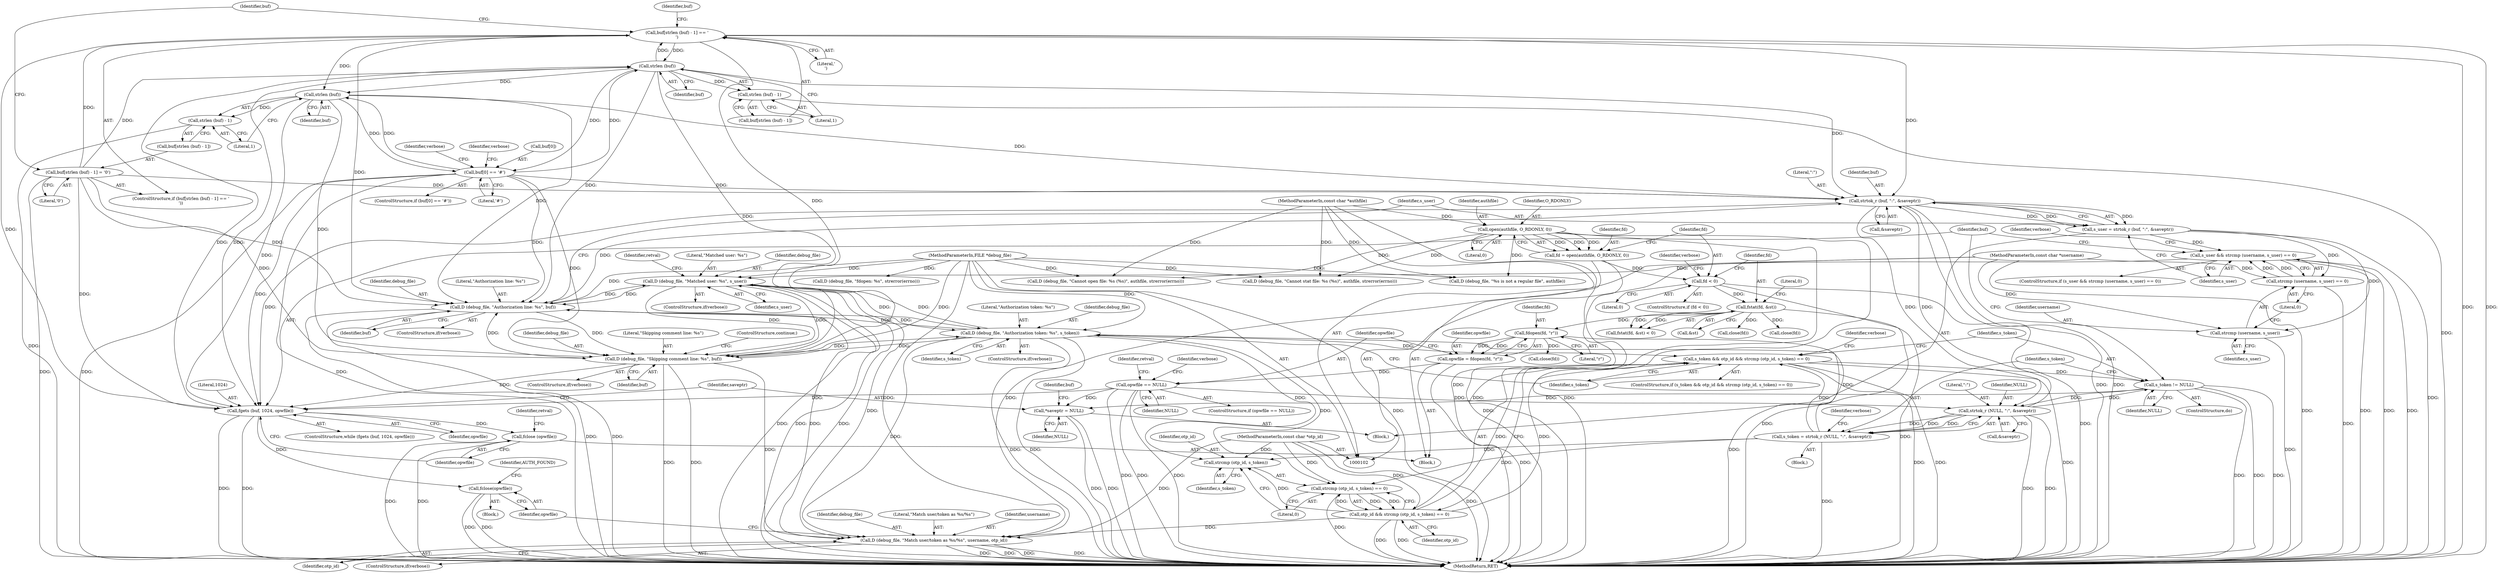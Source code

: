 digraph "0_yubico-pam_0f6ceabab0a8849b47f67d727aa526c2656089ba@API" {
"1000212" [label="(Call,buf[strlen (buf) - 1] == '\n')"];
"1000220" [label="(Call,buf[strlen (buf) - 1] = '\0')"];
"1000216" [label="(Call,strlen (buf))"];
"1000202" [label="(Call,fgets (buf, 1024, opwfile))"];
"1000224" [label="(Call,strlen (buf))"];
"1000212" [label="(Call,buf[strlen (buf) - 1] == '\n')"];
"1000229" [label="(Call,buf[0] == '#')"];
"1000250" [label="(Call,strtok_r (buf, \":\", &saveptr))"];
"1000244" [label="(Call,D (debug_file, \"Authorization line: %s\", buf))"];
"1000284" [label="(Call,D (debug_file, \"Authorization token: %s\", s_token))"];
"1000237" [label="(Call,D (debug_file, \"Skipping comment line: %s\", buf))"];
"1000266" [label="(Call,D (debug_file, \"Matched user: %s\", s_user))"];
"1000107" [label="(MethodParameterIn,FILE *debug_file)"];
"1000256" [label="(Call,s_user && strcmp (username, s_user) == 0)"];
"1000248" [label="(Call,s_user = strtok_r (buf, \":\", &saveptr))"];
"1000258" [label="(Call,strcmp (username, s_user) == 0)"];
"1000104" [label="(MethodParameterIn,const char *username)"];
"1000275" [label="(Call,s_token = strtok_r (NULL, \":\", &saveptr))"];
"1000277" [label="(Call,strtok_r (NULL, \":\", &saveptr))"];
"1000310" [label="(Call,s_token != NULL)"];
"1000289" [label="(Call,s_token && otp_id && strcmp (otp_id, s_token) == 0)"];
"1000291" [label="(Call,otp_id && strcmp (otp_id, s_token) == 0)"];
"1000105" [label="(MethodParameterIn,const char *otp_id)"];
"1000293" [label="(Call,strcmp (otp_id, s_token) == 0)"];
"1000183" [label="(Call,opwfile == NULL)"];
"1000177" [label="(Call,opwfile = fdopen(fd, \"r\"))"];
"1000179" [label="(Call,fdopen(fd, \"r\"))"];
"1000142" [label="(Call,fstat(fd, &st))"];
"1000126" [label="(Call,fd < 0)"];
"1000119" [label="(Call,fd = open(authfile, O_RDONLY, 0))"];
"1000121" [label="(Call,open(authfile, O_RDONLY, 0))"];
"1000103" [label="(MethodParameterIn,const char *authfile)"];
"1000223" [label="(Call,strlen (buf) - 1)"];
"1000208" [label="(Call,*saveptr = NULL)"];
"1000294" [label="(Call,strcmp (otp_id, s_token))"];
"1000301" [label="(Call,D (debug_file, \"Match user/token as %s/%s\", username, otp_id))"];
"1000259" [label="(Call,strcmp (username, s_user))"];
"1000215" [label="(Call,strlen (buf) - 1)"];
"1000306" [label="(Call,fclose(opwfile))"];
"1000313" [label="(Call,fclose (opwfile))"];
"1000219" [label="(Literal,'\n')"];
"1000253" [label="(Call,&saveptr)"];
"1000264" [label="(ControlStructure,if(verbose))"];
"1000211" [label="(ControlStructure,if (buf[strlen (buf) - 1] == '\n'))"];
"1000246" [label="(Literal,\"Authorization line: %s\")"];
"1000251" [label="(Identifier,buf)"];
"1000119" [label="(Call,fd = open(authfile, O_RDONLY, 0))"];
"1000243" [label="(Identifier,verbose)"];
"1000293" [label="(Call,strcmp (otp_id, s_token) == 0)"];
"1000202" [label="(Call,fgets (buf, 1024, opwfile))"];
"1000216" [label="(Call,strlen (buf))"];
"1000208" [label="(Call,*saveptr = NULL)"];
"1000298" [label="(Block,)"];
"1000105" [label="(MethodParameterIn,const char *otp_id)"];
"1000132" [label="(Call,D (debug_file, \"Cannot open file: %s (%s)\", authfile, strerror(errno)))"];
"1000224" [label="(Call,strlen (buf))"];
"1000201" [label="(ControlStructure,while (fgets (buf, 1024, opwfile)))"];
"1000210" [label="(Identifier,NULL)"];
"1000309" [label="(Identifier,AUTH_FOUND)"];
"1000296" [label="(Identifier,s_token)"];
"1000289" [label="(Call,s_token && otp_id && strcmp (otp_id, s_token) == 0)"];
"1000126" [label="(Call,fd < 0)"];
"1000302" [label="(Identifier,debug_file)"];
"1000284" [label="(Call,D (debug_file, \"Authorization token: %s\", s_token))"];
"1000128" [label="(Literal,0)"];
"1000209" [label="(Identifier,saveptr)"];
"1000124" [label="(Literal,0)"];
"1000107" [label="(MethodParameterIn,FILE *debug_file)"];
"1000177" [label="(Call,opwfile = fdopen(fd, \"r\"))"];
"1000231" [label="(Identifier,buf)"];
"1000225" [label="(Identifier,buf)"];
"1000285" [label="(Identifier,debug_file)"];
"1000257" [label="(Identifier,s_user)"];
"1000250" [label="(Call,strtok_r (buf, \":\", &saveptr))"];
"1000179" [label="(Call,fdopen(fd, \"r\"))"];
"1000290" [label="(Identifier,s_token)"];
"1000306" [label="(Call,fclose(opwfile))"];
"1000142" [label="(Call,fstat(fd, &st))"];
"1000291" [label="(Call,otp_id && strcmp (otp_id, s_token) == 0)"];
"1000269" [label="(Identifier,s_user)"];
"1000297" [label="(Literal,0)"];
"1000311" [label="(Identifier,s_token)"];
"1000317" [label="(MethodReturn,RET)"];
"1000169" [label="(Call,D (debug_file, \"%s is not a regular file\", authfile))"];
"1000294" [label="(Call,strcmp (otp_id, s_token))"];
"1000235" [label="(ControlStructure,if(verbose))"];
"1000212" [label="(Call,buf[strlen (buf) - 1] == '\n')"];
"1000120" [label="(Identifier,fd)"];
"1000125" [label="(ControlStructure,if (fd < 0))"];
"1000283" [label="(Identifier,verbose)"];
"1000288" [label="(ControlStructure,if (s_token && otp_id && strcmp (otp_id, s_token) == 0))"];
"1000312" [label="(Identifier,NULL)"];
"1000276" [label="(Identifier,s_token)"];
"1000173" [label="(Call,close(fd))"];
"1000206" [label="(Block,)"];
"1000226" [label="(Literal,1)"];
"1000280" [label="(Call,&saveptr)"];
"1000301" [label="(Call,D (debug_file, \"Match user/token as %s/%s\", username, otp_id))"];
"1000287" [label="(Identifier,s_token)"];
"1000248" [label="(Call,s_user = strtok_r (buf, \":\", &saveptr))"];
"1000123" [label="(Identifier,O_RDONLY)"];
"1000299" [label="(ControlStructure,if(verbose))"];
"1000184" [label="(Identifier,opwfile)"];
"1000275" [label="(Call,s_token = strtok_r (NULL, \":\", &saveptr))"];
"1000259" [label="(Call,strcmp (username, s_user))"];
"1000205" [label="(Identifier,opwfile)"];
"1000121" [label="(Call,open(authfile, O_RDONLY, 0))"];
"1000108" [label="(Block,)"];
"1000305" [label="(Identifier,otp_id)"];
"1000194" [label="(Call,close(fd))"];
"1000214" [label="(Identifier,buf)"];
"1000314" [label="(Identifier,opwfile)"];
"1000217" [label="(Identifier,buf)"];
"1000255" [label="(ControlStructure,if (s_user && strcmp (username, s_user) == 0))"];
"1000183" [label="(Call,opwfile == NULL)"];
"1000267" [label="(Identifier,debug_file)"];
"1000274" [label="(Block,)"];
"1000271" [label="(Identifier,retval)"];
"1000310" [label="(Call,s_token != NULL)"];
"1000282" [label="(ControlStructure,if(verbose))"];
"1000295" [label="(Identifier,otp_id)"];
"1000286" [label="(Literal,\"Authorization token: %s\")"];
"1000300" [label="(Identifier,verbose)"];
"1000307" [label="(Identifier,opwfile)"];
"1000244" [label="(Call,D (debug_file, \"Authorization line: %s\", buf))"];
"1000266" [label="(Call,D (debug_file, \"Matched user: %s\", s_user))"];
"1000156" [label="(Call,close(fd))"];
"1000273" [label="(ControlStructure,do)"];
"1000122" [label="(Identifier,authfile)"];
"1000247" [label="(Identifier,buf)"];
"1000189" [label="(Call,D (debug_file, \"fdopen: %s\", strerror(errno)))"];
"1000144" [label="(Call,&st)"];
"1000313" [label="(Call,fclose (opwfile))"];
"1000237" [label="(Call,D (debug_file, \"Skipping comment line: %s\", buf))"];
"1000240" [label="(Identifier,buf)"];
"1000292" [label="(Identifier,otp_id)"];
"1000303" [label="(Literal,\"Match user/token as %s/%s\")"];
"1000260" [label="(Identifier,username)"];
"1000141" [label="(Call,fstat(fd, &st) < 0)"];
"1000150" [label="(Call,D (debug_file, \"Cannot stat file: %s (%s)\", authfile, strerror(errno)))"];
"1000215" [label="(Call,strlen (buf) - 1)"];
"1000252" [label="(Literal,\":\")"];
"1000242" [label="(ControlStructure,if(verbose))"];
"1000222" [label="(Identifier,buf)"];
"1000227" [label="(Literal,'\0')"];
"1000204" [label="(Literal,1024)"];
"1000127" [label="(Identifier,fd)"];
"1000239" [label="(Literal,\"Skipping comment line: %s\")"];
"1000221" [label="(Call,buf[strlen (buf) - 1])"];
"1000316" [label="(Identifier,retval)"];
"1000199" [label="(Identifier,retval)"];
"1000218" [label="(Literal,1)"];
"1000213" [label="(Call,buf[strlen (buf) - 1])"];
"1000265" [label="(Identifier,verbose)"];
"1000245" [label="(Identifier,debug_file)"];
"1000268" [label="(Literal,\"Matched user: %s\")"];
"1000203" [label="(Identifier,buf)"];
"1000258" [label="(Call,strcmp (username, s_user) == 0)"];
"1000230" [label="(Call,buf[0])"];
"1000262" [label="(Literal,0)"];
"1000143" [label="(Identifier,fd)"];
"1000180" [label="(Identifier,fd)"];
"1000103" [label="(MethodParameterIn,const char *authfile)"];
"1000256" [label="(Call,s_user && strcmp (username, s_user) == 0)"];
"1000104" [label="(MethodParameterIn,const char *username)"];
"1000241" [label="(ControlStructure,continue;)"];
"1000220" [label="(Call,buf[strlen (buf) - 1] = '\0')"];
"1000185" [label="(Identifier,NULL)"];
"1000236" [label="(Identifier,verbose)"];
"1000181" [label="(Literal,\"r\")"];
"1000233" [label="(Literal,'#')"];
"1000228" [label="(ControlStructure,if (buf[0] == '#'))"];
"1000188" [label="(Identifier,verbose)"];
"1000304" [label="(Identifier,username)"];
"1000223" [label="(Call,strlen (buf) - 1)"];
"1000178" [label="(Identifier,opwfile)"];
"1000238" [label="(Identifier,debug_file)"];
"1000278" [label="(Identifier,NULL)"];
"1000261" [label="(Identifier,s_user)"];
"1000131" [label="(Identifier,verbose)"];
"1000182" [label="(ControlStructure,if (opwfile == NULL))"];
"1000279" [label="(Literal,\":\")"];
"1000146" [label="(Literal,0)"];
"1000249" [label="(Identifier,s_user)"];
"1000277" [label="(Call,strtok_r (NULL, \":\", &saveptr))"];
"1000229" [label="(Call,buf[0] == '#')"];
"1000212" -> "1000211"  [label="AST: "];
"1000212" -> "1000219"  [label="CFG: "];
"1000213" -> "1000212"  [label="AST: "];
"1000219" -> "1000212"  [label="AST: "];
"1000222" -> "1000212"  [label="CFG: "];
"1000231" -> "1000212"  [label="CFG: "];
"1000212" -> "1000317"  [label="DDG: "];
"1000212" -> "1000317"  [label="DDG: "];
"1000212" -> "1000202"  [label="DDG: "];
"1000220" -> "1000212"  [label="DDG: "];
"1000216" -> "1000212"  [label="DDG: "];
"1000212" -> "1000216"  [label="DDG: "];
"1000212" -> "1000224"  [label="DDG: "];
"1000212" -> "1000237"  [label="DDG: "];
"1000212" -> "1000244"  [label="DDG: "];
"1000212" -> "1000250"  [label="DDG: "];
"1000220" -> "1000211"  [label="AST: "];
"1000220" -> "1000227"  [label="CFG: "];
"1000221" -> "1000220"  [label="AST: "];
"1000227" -> "1000220"  [label="AST: "];
"1000231" -> "1000220"  [label="CFG: "];
"1000220" -> "1000317"  [label="DDG: "];
"1000220" -> "1000202"  [label="DDG: "];
"1000220" -> "1000216"  [label="DDG: "];
"1000220" -> "1000237"  [label="DDG: "];
"1000220" -> "1000244"  [label="DDG: "];
"1000220" -> "1000250"  [label="DDG: "];
"1000216" -> "1000215"  [label="AST: "];
"1000216" -> "1000217"  [label="CFG: "];
"1000217" -> "1000216"  [label="AST: "];
"1000218" -> "1000216"  [label="CFG: "];
"1000216" -> "1000202"  [label="DDG: "];
"1000216" -> "1000215"  [label="DDG: "];
"1000202" -> "1000216"  [label="DDG: "];
"1000229" -> "1000216"  [label="DDG: "];
"1000216" -> "1000224"  [label="DDG: "];
"1000216" -> "1000229"  [label="DDG: "];
"1000216" -> "1000237"  [label="DDG: "];
"1000216" -> "1000244"  [label="DDG: "];
"1000216" -> "1000250"  [label="DDG: "];
"1000202" -> "1000201"  [label="AST: "];
"1000202" -> "1000205"  [label="CFG: "];
"1000203" -> "1000202"  [label="AST: "];
"1000204" -> "1000202"  [label="AST: "];
"1000205" -> "1000202"  [label="AST: "];
"1000209" -> "1000202"  [label="CFG: "];
"1000314" -> "1000202"  [label="CFG: "];
"1000202" -> "1000317"  [label="DDG: "];
"1000202" -> "1000317"  [label="DDG: "];
"1000224" -> "1000202"  [label="DDG: "];
"1000229" -> "1000202"  [label="DDG: "];
"1000250" -> "1000202"  [label="DDG: "];
"1000237" -> "1000202"  [label="DDG: "];
"1000183" -> "1000202"  [label="DDG: "];
"1000202" -> "1000306"  [label="DDG: "];
"1000202" -> "1000313"  [label="DDG: "];
"1000224" -> "1000223"  [label="AST: "];
"1000224" -> "1000225"  [label="CFG: "];
"1000225" -> "1000224"  [label="AST: "];
"1000226" -> "1000224"  [label="CFG: "];
"1000224" -> "1000223"  [label="DDG: "];
"1000229" -> "1000224"  [label="DDG: "];
"1000224" -> "1000229"  [label="DDG: "];
"1000224" -> "1000237"  [label="DDG: "];
"1000224" -> "1000244"  [label="DDG: "];
"1000224" -> "1000250"  [label="DDG: "];
"1000229" -> "1000228"  [label="AST: "];
"1000229" -> "1000233"  [label="CFG: "];
"1000230" -> "1000229"  [label="AST: "];
"1000233" -> "1000229"  [label="AST: "];
"1000236" -> "1000229"  [label="CFG: "];
"1000243" -> "1000229"  [label="CFG: "];
"1000229" -> "1000317"  [label="DDG: "];
"1000229" -> "1000317"  [label="DDG: "];
"1000229" -> "1000237"  [label="DDG: "];
"1000229" -> "1000244"  [label="DDG: "];
"1000229" -> "1000250"  [label="DDG: "];
"1000250" -> "1000248"  [label="AST: "];
"1000250" -> "1000253"  [label="CFG: "];
"1000251" -> "1000250"  [label="AST: "];
"1000252" -> "1000250"  [label="AST: "];
"1000253" -> "1000250"  [label="AST: "];
"1000248" -> "1000250"  [label="CFG: "];
"1000250" -> "1000317"  [label="DDG: "];
"1000250" -> "1000317"  [label="DDG: "];
"1000250" -> "1000248"  [label="DDG: "];
"1000250" -> "1000248"  [label="DDG: "];
"1000250" -> "1000248"  [label="DDG: "];
"1000244" -> "1000250"  [label="DDG: "];
"1000277" -> "1000250"  [label="DDG: "];
"1000250" -> "1000277"  [label="DDG: "];
"1000244" -> "1000242"  [label="AST: "];
"1000244" -> "1000247"  [label="CFG: "];
"1000245" -> "1000244"  [label="AST: "];
"1000246" -> "1000244"  [label="AST: "];
"1000247" -> "1000244"  [label="AST: "];
"1000249" -> "1000244"  [label="CFG: "];
"1000244" -> "1000317"  [label="DDG: "];
"1000244" -> "1000317"  [label="DDG: "];
"1000244" -> "1000237"  [label="DDG: "];
"1000284" -> "1000244"  [label="DDG: "];
"1000237" -> "1000244"  [label="DDG: "];
"1000266" -> "1000244"  [label="DDG: "];
"1000107" -> "1000244"  [label="DDG: "];
"1000244" -> "1000266"  [label="DDG: "];
"1000244" -> "1000284"  [label="DDG: "];
"1000244" -> "1000301"  [label="DDG: "];
"1000284" -> "1000282"  [label="AST: "];
"1000284" -> "1000287"  [label="CFG: "];
"1000285" -> "1000284"  [label="AST: "];
"1000286" -> "1000284"  [label="AST: "];
"1000287" -> "1000284"  [label="AST: "];
"1000290" -> "1000284"  [label="CFG: "];
"1000284" -> "1000317"  [label="DDG: "];
"1000284" -> "1000317"  [label="DDG: "];
"1000284" -> "1000237"  [label="DDG: "];
"1000284" -> "1000266"  [label="DDG: "];
"1000237" -> "1000284"  [label="DDG: "];
"1000266" -> "1000284"  [label="DDG: "];
"1000107" -> "1000284"  [label="DDG: "];
"1000275" -> "1000284"  [label="DDG: "];
"1000284" -> "1000289"  [label="DDG: "];
"1000284" -> "1000293"  [label="DDG: "];
"1000284" -> "1000294"  [label="DDG: "];
"1000284" -> "1000301"  [label="DDG: "];
"1000237" -> "1000235"  [label="AST: "];
"1000237" -> "1000240"  [label="CFG: "];
"1000238" -> "1000237"  [label="AST: "];
"1000239" -> "1000237"  [label="AST: "];
"1000240" -> "1000237"  [label="AST: "];
"1000241" -> "1000237"  [label="CFG: "];
"1000237" -> "1000317"  [label="DDG: "];
"1000237" -> "1000317"  [label="DDG: "];
"1000266" -> "1000237"  [label="DDG: "];
"1000107" -> "1000237"  [label="DDG: "];
"1000237" -> "1000266"  [label="DDG: "];
"1000237" -> "1000301"  [label="DDG: "];
"1000266" -> "1000264"  [label="AST: "];
"1000266" -> "1000269"  [label="CFG: "];
"1000267" -> "1000266"  [label="AST: "];
"1000268" -> "1000266"  [label="AST: "];
"1000269" -> "1000266"  [label="AST: "];
"1000271" -> "1000266"  [label="CFG: "];
"1000266" -> "1000317"  [label="DDG: "];
"1000266" -> "1000317"  [label="DDG: "];
"1000266" -> "1000317"  [label="DDG: "];
"1000107" -> "1000266"  [label="DDG: "];
"1000256" -> "1000266"  [label="DDG: "];
"1000266" -> "1000301"  [label="DDG: "];
"1000107" -> "1000102"  [label="AST: "];
"1000107" -> "1000317"  [label="DDG: "];
"1000107" -> "1000132"  [label="DDG: "];
"1000107" -> "1000150"  [label="DDG: "];
"1000107" -> "1000169"  [label="DDG: "];
"1000107" -> "1000189"  [label="DDG: "];
"1000107" -> "1000301"  [label="DDG: "];
"1000256" -> "1000255"  [label="AST: "];
"1000256" -> "1000257"  [label="CFG: "];
"1000256" -> "1000258"  [label="CFG: "];
"1000257" -> "1000256"  [label="AST: "];
"1000258" -> "1000256"  [label="AST: "];
"1000203" -> "1000256"  [label="CFG: "];
"1000265" -> "1000256"  [label="CFG: "];
"1000256" -> "1000317"  [label="DDG: "];
"1000256" -> "1000317"  [label="DDG: "];
"1000256" -> "1000317"  [label="DDG: "];
"1000248" -> "1000256"  [label="DDG: "];
"1000258" -> "1000256"  [label="DDG: "];
"1000258" -> "1000256"  [label="DDG: "];
"1000248" -> "1000206"  [label="AST: "];
"1000249" -> "1000248"  [label="AST: "];
"1000257" -> "1000248"  [label="CFG: "];
"1000248" -> "1000317"  [label="DDG: "];
"1000248" -> "1000258"  [label="DDG: "];
"1000248" -> "1000259"  [label="DDG: "];
"1000258" -> "1000262"  [label="CFG: "];
"1000259" -> "1000258"  [label="AST: "];
"1000262" -> "1000258"  [label="AST: "];
"1000258" -> "1000317"  [label="DDG: "];
"1000104" -> "1000258"  [label="DDG: "];
"1000104" -> "1000102"  [label="AST: "];
"1000104" -> "1000317"  [label="DDG: "];
"1000104" -> "1000259"  [label="DDG: "];
"1000104" -> "1000301"  [label="DDG: "];
"1000275" -> "1000274"  [label="AST: "];
"1000275" -> "1000277"  [label="CFG: "];
"1000276" -> "1000275"  [label="AST: "];
"1000277" -> "1000275"  [label="AST: "];
"1000283" -> "1000275"  [label="CFG: "];
"1000275" -> "1000317"  [label="DDG: "];
"1000277" -> "1000275"  [label="DDG: "];
"1000277" -> "1000275"  [label="DDG: "];
"1000277" -> "1000275"  [label="DDG: "];
"1000275" -> "1000289"  [label="DDG: "];
"1000275" -> "1000293"  [label="DDG: "];
"1000275" -> "1000294"  [label="DDG: "];
"1000277" -> "1000280"  [label="CFG: "];
"1000278" -> "1000277"  [label="AST: "];
"1000279" -> "1000277"  [label="AST: "];
"1000280" -> "1000277"  [label="AST: "];
"1000277" -> "1000317"  [label="DDG: "];
"1000277" -> "1000317"  [label="DDG: "];
"1000310" -> "1000277"  [label="DDG: "];
"1000183" -> "1000277"  [label="DDG: "];
"1000277" -> "1000310"  [label="DDG: "];
"1000310" -> "1000273"  [label="AST: "];
"1000310" -> "1000312"  [label="CFG: "];
"1000311" -> "1000310"  [label="AST: "];
"1000312" -> "1000310"  [label="AST: "];
"1000203" -> "1000310"  [label="CFG: "];
"1000276" -> "1000310"  [label="CFG: "];
"1000310" -> "1000317"  [label="DDG: "];
"1000310" -> "1000317"  [label="DDG: "];
"1000310" -> "1000317"  [label="DDG: "];
"1000310" -> "1000208"  [label="DDG: "];
"1000289" -> "1000310"  [label="DDG: "];
"1000289" -> "1000288"  [label="AST: "];
"1000289" -> "1000290"  [label="CFG: "];
"1000289" -> "1000291"  [label="CFG: "];
"1000290" -> "1000289"  [label="AST: "];
"1000291" -> "1000289"  [label="AST: "];
"1000311" -> "1000289"  [label="CFG: "];
"1000300" -> "1000289"  [label="CFG: "];
"1000289" -> "1000317"  [label="DDG: "];
"1000289" -> "1000317"  [label="DDG: "];
"1000289" -> "1000317"  [label="DDG: "];
"1000291" -> "1000289"  [label="DDG: "];
"1000291" -> "1000289"  [label="DDG: "];
"1000291" -> "1000292"  [label="CFG: "];
"1000291" -> "1000293"  [label="CFG: "];
"1000292" -> "1000291"  [label="AST: "];
"1000293" -> "1000291"  [label="AST: "];
"1000291" -> "1000317"  [label="DDG: "];
"1000291" -> "1000317"  [label="DDG: "];
"1000105" -> "1000291"  [label="DDG: "];
"1000293" -> "1000291"  [label="DDG: "];
"1000293" -> "1000291"  [label="DDG: "];
"1000291" -> "1000293"  [label="DDG: "];
"1000291" -> "1000294"  [label="DDG: "];
"1000291" -> "1000301"  [label="DDG: "];
"1000105" -> "1000102"  [label="AST: "];
"1000105" -> "1000317"  [label="DDG: "];
"1000105" -> "1000293"  [label="DDG: "];
"1000105" -> "1000294"  [label="DDG: "];
"1000105" -> "1000301"  [label="DDG: "];
"1000293" -> "1000297"  [label="CFG: "];
"1000294" -> "1000293"  [label="AST: "];
"1000297" -> "1000293"  [label="AST: "];
"1000293" -> "1000317"  [label="DDG: "];
"1000183" -> "1000182"  [label="AST: "];
"1000183" -> "1000185"  [label="CFG: "];
"1000184" -> "1000183"  [label="AST: "];
"1000185" -> "1000183"  [label="AST: "];
"1000188" -> "1000183"  [label="CFG: "];
"1000199" -> "1000183"  [label="CFG: "];
"1000183" -> "1000317"  [label="DDG: "];
"1000183" -> "1000317"  [label="DDG: "];
"1000183" -> "1000317"  [label="DDG: "];
"1000177" -> "1000183"  [label="DDG: "];
"1000183" -> "1000208"  [label="DDG: "];
"1000177" -> "1000108"  [label="AST: "];
"1000177" -> "1000179"  [label="CFG: "];
"1000178" -> "1000177"  [label="AST: "];
"1000179" -> "1000177"  [label="AST: "];
"1000184" -> "1000177"  [label="CFG: "];
"1000177" -> "1000317"  [label="DDG: "];
"1000179" -> "1000177"  [label="DDG: "];
"1000179" -> "1000177"  [label="DDG: "];
"1000179" -> "1000181"  [label="CFG: "];
"1000180" -> "1000179"  [label="AST: "];
"1000181" -> "1000179"  [label="AST: "];
"1000179" -> "1000317"  [label="DDG: "];
"1000142" -> "1000179"  [label="DDG: "];
"1000179" -> "1000194"  [label="DDG: "];
"1000142" -> "1000141"  [label="AST: "];
"1000142" -> "1000144"  [label="CFG: "];
"1000143" -> "1000142"  [label="AST: "];
"1000144" -> "1000142"  [label="AST: "];
"1000146" -> "1000142"  [label="CFG: "];
"1000142" -> "1000317"  [label="DDG: "];
"1000142" -> "1000141"  [label="DDG: "];
"1000142" -> "1000141"  [label="DDG: "];
"1000126" -> "1000142"  [label="DDG: "];
"1000142" -> "1000156"  [label="DDG: "];
"1000142" -> "1000173"  [label="DDG: "];
"1000126" -> "1000125"  [label="AST: "];
"1000126" -> "1000128"  [label="CFG: "];
"1000127" -> "1000126"  [label="AST: "];
"1000128" -> "1000126"  [label="AST: "];
"1000131" -> "1000126"  [label="CFG: "];
"1000143" -> "1000126"  [label="CFG: "];
"1000126" -> "1000317"  [label="DDG: "];
"1000126" -> "1000317"  [label="DDG: "];
"1000119" -> "1000126"  [label="DDG: "];
"1000119" -> "1000108"  [label="AST: "];
"1000119" -> "1000121"  [label="CFG: "];
"1000120" -> "1000119"  [label="AST: "];
"1000121" -> "1000119"  [label="AST: "];
"1000127" -> "1000119"  [label="CFG: "];
"1000119" -> "1000317"  [label="DDG: "];
"1000121" -> "1000119"  [label="DDG: "];
"1000121" -> "1000119"  [label="DDG: "];
"1000121" -> "1000119"  [label="DDG: "];
"1000121" -> "1000124"  [label="CFG: "];
"1000122" -> "1000121"  [label="AST: "];
"1000123" -> "1000121"  [label="AST: "];
"1000124" -> "1000121"  [label="AST: "];
"1000121" -> "1000317"  [label="DDG: "];
"1000121" -> "1000317"  [label="DDG: "];
"1000103" -> "1000121"  [label="DDG: "];
"1000121" -> "1000132"  [label="DDG: "];
"1000121" -> "1000150"  [label="DDG: "];
"1000121" -> "1000169"  [label="DDG: "];
"1000103" -> "1000102"  [label="AST: "];
"1000103" -> "1000317"  [label="DDG: "];
"1000103" -> "1000132"  [label="DDG: "];
"1000103" -> "1000150"  [label="DDG: "];
"1000103" -> "1000169"  [label="DDG: "];
"1000223" -> "1000221"  [label="AST: "];
"1000223" -> "1000226"  [label="CFG: "];
"1000226" -> "1000223"  [label="AST: "];
"1000221" -> "1000223"  [label="CFG: "];
"1000223" -> "1000317"  [label="DDG: "];
"1000208" -> "1000206"  [label="AST: "];
"1000208" -> "1000210"  [label="CFG: "];
"1000209" -> "1000208"  [label="AST: "];
"1000210" -> "1000208"  [label="AST: "];
"1000214" -> "1000208"  [label="CFG: "];
"1000208" -> "1000317"  [label="DDG: "];
"1000208" -> "1000317"  [label="DDG: "];
"1000294" -> "1000296"  [label="CFG: "];
"1000295" -> "1000294"  [label="AST: "];
"1000296" -> "1000294"  [label="AST: "];
"1000297" -> "1000294"  [label="CFG: "];
"1000301" -> "1000299"  [label="AST: "];
"1000301" -> "1000305"  [label="CFG: "];
"1000302" -> "1000301"  [label="AST: "];
"1000303" -> "1000301"  [label="AST: "];
"1000304" -> "1000301"  [label="AST: "];
"1000305" -> "1000301"  [label="AST: "];
"1000307" -> "1000301"  [label="CFG: "];
"1000301" -> "1000317"  [label="DDG: "];
"1000301" -> "1000317"  [label="DDG: "];
"1000301" -> "1000317"  [label="DDG: "];
"1000301" -> "1000317"  [label="DDG: "];
"1000259" -> "1000261"  [label="CFG: "];
"1000260" -> "1000259"  [label="AST: "];
"1000261" -> "1000259"  [label="AST: "];
"1000262" -> "1000259"  [label="CFG: "];
"1000259" -> "1000317"  [label="DDG: "];
"1000215" -> "1000213"  [label="AST: "];
"1000215" -> "1000218"  [label="CFG: "];
"1000218" -> "1000215"  [label="AST: "];
"1000213" -> "1000215"  [label="CFG: "];
"1000215" -> "1000317"  [label="DDG: "];
"1000306" -> "1000298"  [label="AST: "];
"1000306" -> "1000307"  [label="CFG: "];
"1000307" -> "1000306"  [label="AST: "];
"1000309" -> "1000306"  [label="CFG: "];
"1000306" -> "1000317"  [label="DDG: "];
"1000306" -> "1000317"  [label="DDG: "];
"1000313" -> "1000108"  [label="AST: "];
"1000313" -> "1000314"  [label="CFG: "];
"1000314" -> "1000313"  [label="AST: "];
"1000316" -> "1000313"  [label="CFG: "];
"1000313" -> "1000317"  [label="DDG: "];
"1000313" -> "1000317"  [label="DDG: "];
}
